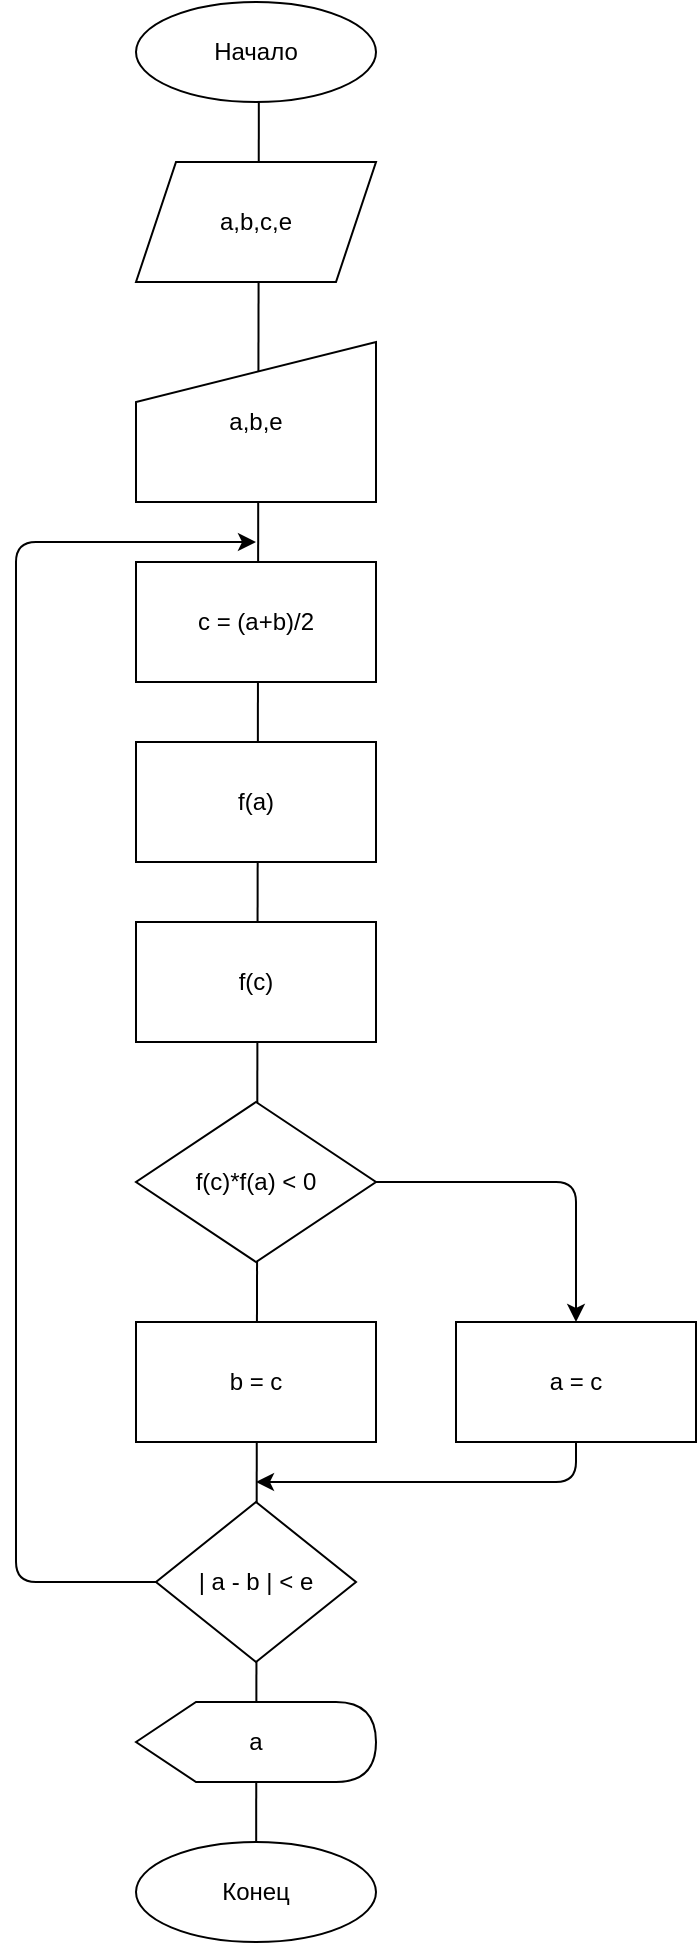 <mxfile version="14.2.7" type="github">
  <diagram id="vJjUmGhmgXWKlqv0WGK3" name="Page-1">
    <mxGraphModel dx="1673" dy="934" grid="1" gridSize="10" guides="1" tooltips="1" connect="1" arrows="1" fold="1" page="1" pageScale="1" pageWidth="827" pageHeight="1169" math="0" shadow="0">
      <root>
        <mxCell id="0" />
        <mxCell id="1" parent="0" />
        <mxCell id="LIAy61lhRZgJaghEjFGz-14" value="" style="endArrow=none;html=1;exitX=0.5;exitY=1;exitDx=0;exitDy=0;entryX=0.5;entryY=0;entryDx=0;entryDy=0;" edge="1" parent="1" source="LIAy61lhRZgJaghEjFGz-12">
          <mxGeometry width="50" height="50" relative="1" as="geometry">
            <mxPoint x="338.5" y="460" as="sourcePoint" />
            <mxPoint x="341.5" y="60" as="targetPoint" />
          </mxGeometry>
        </mxCell>
        <mxCell id="LIAy61lhRZgJaghEjFGz-1" value="Начало" style="ellipse;whiteSpace=wrap;html=1;" vertex="1" parent="1">
          <mxGeometry x="280" y="60" width="120" height="50" as="geometry" />
        </mxCell>
        <mxCell id="LIAy61lhRZgJaghEjFGz-2" value="a,b,c,e" style="shape=parallelogram;perimeter=parallelogramPerimeter;whiteSpace=wrap;html=1;fixedSize=1;" vertex="1" parent="1">
          <mxGeometry x="280" y="140" width="120" height="60" as="geometry" />
        </mxCell>
        <mxCell id="LIAy61lhRZgJaghEjFGz-4" value="a,b,e" style="shape=manualInput;whiteSpace=wrap;html=1;" vertex="1" parent="1">
          <mxGeometry x="280" y="230" width="120" height="80" as="geometry" />
        </mxCell>
        <mxCell id="LIAy61lhRZgJaghEjFGz-5" value="c = (a+b)/2" style="rounded=0;whiteSpace=wrap;html=1;" vertex="1" parent="1">
          <mxGeometry x="280" y="340" width="120" height="60" as="geometry" />
        </mxCell>
        <mxCell id="LIAy61lhRZgJaghEjFGz-6" value="f(a)" style="rounded=0;whiteSpace=wrap;html=1;" vertex="1" parent="1">
          <mxGeometry x="280" y="430" width="120" height="60" as="geometry" />
        </mxCell>
        <mxCell id="LIAy61lhRZgJaghEjFGz-7" value="f(c)" style="rounded=0;whiteSpace=wrap;html=1;" vertex="1" parent="1">
          <mxGeometry x="280" y="520" width="120" height="60" as="geometry" />
        </mxCell>
        <mxCell id="LIAy61lhRZgJaghEjFGz-8" value="f(c)*f(a) &amp;lt; 0" style="rhombus;whiteSpace=wrap;html=1;" vertex="1" parent="1">
          <mxGeometry x="280" y="610" width="120" height="80" as="geometry" />
        </mxCell>
        <mxCell id="LIAy61lhRZgJaghEjFGz-9" value="b = c" style="rounded=0;whiteSpace=wrap;html=1;" vertex="1" parent="1">
          <mxGeometry x="280" y="720" width="120" height="60" as="geometry" />
        </mxCell>
        <mxCell id="LIAy61lhRZgJaghEjFGz-10" value="| a - b | &amp;lt; e" style="rhombus;whiteSpace=wrap;html=1;" vertex="1" parent="1">
          <mxGeometry x="290" y="810" width="100" height="80" as="geometry" />
        </mxCell>
        <mxCell id="LIAy61lhRZgJaghEjFGz-11" value="a" style="shape=display;whiteSpace=wrap;html=1;" vertex="1" parent="1">
          <mxGeometry x="280" y="910" width="120" height="40" as="geometry" />
        </mxCell>
        <mxCell id="LIAy61lhRZgJaghEjFGz-12" value="Конец" style="ellipse;whiteSpace=wrap;html=1;" vertex="1" parent="1">
          <mxGeometry x="280" y="980" width="120" height="50" as="geometry" />
        </mxCell>
        <mxCell id="LIAy61lhRZgJaghEjFGz-13" value="a = c" style="rounded=0;whiteSpace=wrap;html=1;" vertex="1" parent="1">
          <mxGeometry x="440" y="720" width="120" height="60" as="geometry" />
        </mxCell>
        <mxCell id="LIAy61lhRZgJaghEjFGz-15" value="" style="endArrow=classic;html=1;exitX=1;exitY=0.5;exitDx=0;exitDy=0;entryX=0.5;entryY=0;entryDx=0;entryDy=0;" edge="1" parent="1" target="LIAy61lhRZgJaghEjFGz-13">
          <mxGeometry width="50" height="50" relative="1" as="geometry">
            <mxPoint x="400" y="650" as="sourcePoint" />
            <mxPoint x="500" y="710" as="targetPoint" />
            <Array as="points">
              <mxPoint x="500" y="650" />
            </Array>
          </mxGeometry>
        </mxCell>
        <mxCell id="LIAy61lhRZgJaghEjFGz-16" value="" style="endArrow=classic;html=1;exitX=0.5;exitY=1;exitDx=0;exitDy=0;" edge="1" parent="1" source="LIAy61lhRZgJaghEjFGz-13">
          <mxGeometry width="50" height="50" relative="1" as="geometry">
            <mxPoint x="490" y="780" as="sourcePoint" />
            <mxPoint x="340" y="800" as="targetPoint" />
            <Array as="points">
              <mxPoint x="500" y="800" />
            </Array>
          </mxGeometry>
        </mxCell>
        <mxCell id="LIAy61lhRZgJaghEjFGz-17" value="" style="endArrow=classic;html=1;exitX=0;exitY=0.5;exitDx=0;exitDy=0;" edge="1" parent="1">
          <mxGeometry width="50" height="50" relative="1" as="geometry">
            <mxPoint x="290" y="850" as="sourcePoint" />
            <mxPoint x="340" y="330" as="targetPoint" />
            <Array as="points">
              <mxPoint x="220" y="850" />
              <mxPoint x="220" y="330" />
            </Array>
          </mxGeometry>
        </mxCell>
      </root>
    </mxGraphModel>
  </diagram>
</mxfile>
